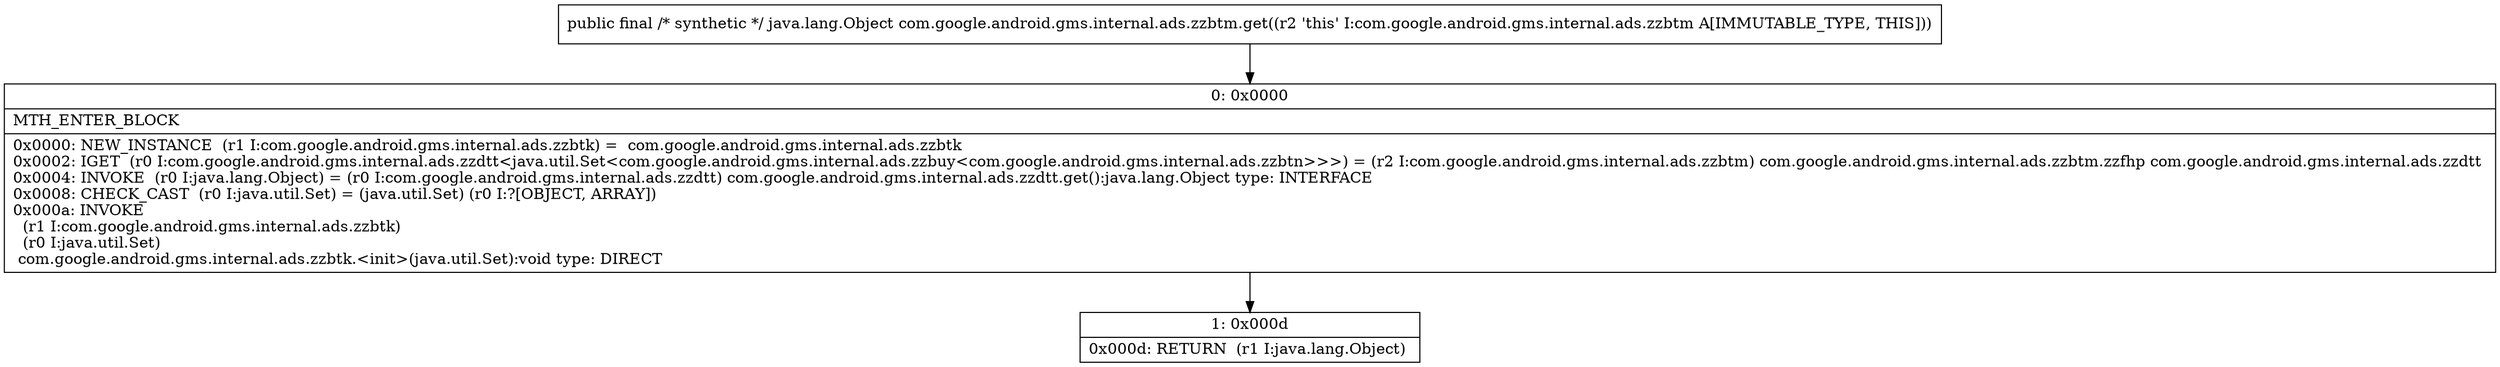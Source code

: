 digraph "CFG forcom.google.android.gms.internal.ads.zzbtm.get()Ljava\/lang\/Object;" {
Node_0 [shape=record,label="{0\:\ 0x0000|MTH_ENTER_BLOCK\l|0x0000: NEW_INSTANCE  (r1 I:com.google.android.gms.internal.ads.zzbtk) =  com.google.android.gms.internal.ads.zzbtk \l0x0002: IGET  (r0 I:com.google.android.gms.internal.ads.zzdtt\<java.util.Set\<com.google.android.gms.internal.ads.zzbuy\<com.google.android.gms.internal.ads.zzbtn\>\>\>) = (r2 I:com.google.android.gms.internal.ads.zzbtm) com.google.android.gms.internal.ads.zzbtm.zzfhp com.google.android.gms.internal.ads.zzdtt \l0x0004: INVOKE  (r0 I:java.lang.Object) = (r0 I:com.google.android.gms.internal.ads.zzdtt) com.google.android.gms.internal.ads.zzdtt.get():java.lang.Object type: INTERFACE \l0x0008: CHECK_CAST  (r0 I:java.util.Set) = (java.util.Set) (r0 I:?[OBJECT, ARRAY]) \l0x000a: INVOKE  \l  (r1 I:com.google.android.gms.internal.ads.zzbtk)\l  (r0 I:java.util.Set)\l com.google.android.gms.internal.ads.zzbtk.\<init\>(java.util.Set):void type: DIRECT \l}"];
Node_1 [shape=record,label="{1\:\ 0x000d|0x000d: RETURN  (r1 I:java.lang.Object) \l}"];
MethodNode[shape=record,label="{public final \/* synthetic *\/ java.lang.Object com.google.android.gms.internal.ads.zzbtm.get((r2 'this' I:com.google.android.gms.internal.ads.zzbtm A[IMMUTABLE_TYPE, THIS])) }"];
MethodNode -> Node_0;
Node_0 -> Node_1;
}

